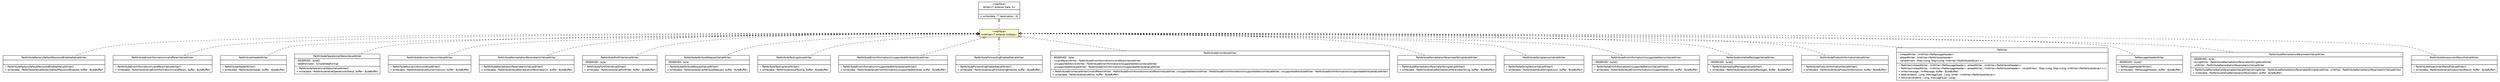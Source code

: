 #!/usr/local/bin/dot
#
# Class diagram 
# Generated by UMLGraph version R5_6 (http://www.umlgraph.org/)
#

digraph G {
	edge [fontname="Helvetica",fontsize=10,labelfontname="Helvetica",labelfontsize=10];
	node [fontname="Helvetica",fontsize=10,shape=plaintext];
	nodesep=0.25;
	ranksep=0.5;
	// de.hsbremen.tc.tnc.message.m.serialize.bytebuffer.ImWriter<T extends de.hsbremen.tc.tnc.message.m.ImData>
	c36494 [label=<<table title="de.hsbremen.tc.tnc.message.m.serialize.bytebuffer.ImWriter" border="0" cellborder="1" cellspacing="0" cellpadding="2" port="p" bgcolor="lemonChiffon" href="./ImWriter.html">
		<tr><td><table border="0" cellspacing="0" cellpadding="1">
<tr><td align="center" balign="center"> &#171;interface&#187; </td></tr>
<tr><td align="center" balign="center"> ImWriter&lt;T extends ImData&gt; </td></tr>
		</table></td></tr>
		</table>>, URL="./ImWriter.html", fontname="Helvetica", fontcolor="black", fontsize=10.0];
	// de.hsbremen.tc.tnc.message.Writer<T extends de.hsbremen.tc.tnc.message.Data, S>
	c36524 [label=<<table title="de.hsbremen.tc.tnc.message.Writer" border="0" cellborder="1" cellspacing="0" cellpadding="2" port="p" href="../../../Writer.html">
		<tr><td><table border="0" cellspacing="0" cellpadding="1">
<tr><td align="center" balign="center"> &#171;interface&#187; </td></tr>
<tr><td align="center" balign="center"> Writer&lt;T extends Data, S&gt; </td></tr>
		</table></td></tr>
		<tr><td><table border="0" cellspacing="0" cellpadding="1">
<tr><td align="left" balign="left">  </td></tr>
		</table></td></tr>
		<tr><td><table border="0" cellspacing="0" cellpadding="1">
<tr><td align="left" balign="left"> + write(data : T, destination : S) </td></tr>
		</table></td></tr>
		</table>>, URL="../../../Writer.html", fontname="Helvetica", fontcolor="black", fontsize=10.0];
	// org.ietf.nea.pa.serialize.writer.bytebuffer.PaAttributeFactoryDefaultPasswordEnabledValueWriter
	c36640 [label=<<table title="org.ietf.nea.pa.serialize.writer.bytebuffer.PaAttributeFactoryDefaultPasswordEnabledValueWriter" border="0" cellborder="1" cellspacing="0" cellpadding="2" port="p" href="../../../../../../../../org/ietf/nea/pa/serialize/writer/bytebuffer/PaAttributeFactoryDefaultPasswordEnabledValueWriter.html">
		<tr><td><table border="0" cellspacing="0" cellpadding="1">
<tr><td align="center" balign="center"> PaAttributeFactoryDefaultPasswordEnabledValueWriter </td></tr>
		</table></td></tr>
		<tr><td><table border="0" cellspacing="0" cellpadding="1">
<tr><td align="left" balign="left">  </td></tr>
		</table></td></tr>
		<tr><td><table border="0" cellspacing="0" cellpadding="1">
<tr><td align="left" balign="left"> ~ PaAttributeFactoryDefaultPasswordEnabledValueWriter() </td></tr>
<tr><td align="left" balign="left"> + write(data : PaAttributeValueFactoryDefaultPasswordEnabled, buffer : ByteBuffer) </td></tr>
		</table></td></tr>
		</table>>, URL="../../../../../../../../org/ietf/nea/pa/serialize/writer/bytebuffer/PaAttributeFactoryDefaultPasswordEnabledValueWriter.html", fontname="Helvetica", fontcolor="black", fontsize=10.0];
	// org.ietf.nea.pa.serialize.writer.bytebuffer.PaAttributeErrorInformationInvalidParamValueWriter
	c36641 [label=<<table title="org.ietf.nea.pa.serialize.writer.bytebuffer.PaAttributeErrorInformationInvalidParamValueWriter" border="0" cellborder="1" cellspacing="0" cellpadding="2" port="p" href="../../../../../../../../org/ietf/nea/pa/serialize/writer/bytebuffer/PaAttributeErrorInformationInvalidParamValueWriter.html">
		<tr><td><table border="0" cellspacing="0" cellpadding="1">
<tr><td align="center" balign="center"> PaAttributeErrorInformationInvalidParamValueWriter </td></tr>
		</table></td></tr>
		<tr><td><table border="0" cellspacing="0" cellpadding="1">
<tr><td align="left" balign="left">  </td></tr>
		</table></td></tr>
		<tr><td><table border="0" cellspacing="0" cellpadding="1">
<tr><td align="left" balign="left"> ~ PaAttributeErrorInformationInvalidParamValueWriter() </td></tr>
<tr><td align="left" balign="left"> + write(data : PaAttributeValueErrorInformationInvalidParam, buffer : ByteBuffer) </td></tr>
		</table></td></tr>
		</table>>, URL="../../../../../../../../org/ietf/nea/pa/serialize/writer/bytebuffer/PaAttributeErrorInformationInvalidParamValueWriter.html", fontname="Helvetica", fontcolor="black", fontsize=10.0];
	// org.ietf.nea.pa.serialize.writer.bytebuffer.PaAttributeHeaderWriter
	c36642 [label=<<table title="org.ietf.nea.pa.serialize.writer.bytebuffer.PaAttributeHeaderWriter" border="0" cellborder="1" cellspacing="0" cellpadding="2" port="p" href="../../../../../../../../org/ietf/nea/pa/serialize/writer/bytebuffer/PaAttributeHeaderWriter.html">
		<tr><td><table border="0" cellspacing="0" cellpadding="1">
<tr><td align="center" balign="center"> PaAttributeHeaderWriter </td></tr>
		</table></td></tr>
		<tr><td><table border="0" cellspacing="0" cellpadding="1">
<tr><td align="left" balign="left">  </td></tr>
		</table></td></tr>
		<tr><td><table border="0" cellspacing="0" cellpadding="1">
<tr><td align="left" balign="left"> ~ PaAttributeHeaderWriter() </td></tr>
<tr><td align="left" balign="left"> + write(data : PaAttributeHeader, buffer : ByteBuffer) </td></tr>
		</table></td></tr>
		</table>>, URL="../../../../../../../../org/ietf/nea/pa/serialize/writer/bytebuffer/PaAttributeHeaderWriter.html", fontname="Helvetica", fontcolor="black", fontsize=10.0];
	// org.ietf.nea.pa.serialize.writer.bytebuffer.PaAttributeOperationalStatusValueWriter
	c36643 [label=<<table title="org.ietf.nea.pa.serialize.writer.bytebuffer.PaAttributeOperationalStatusValueWriter" border="0" cellborder="1" cellspacing="0" cellpadding="2" port="p" href="../../../../../../../../org/ietf/nea/pa/serialize/writer/bytebuffer/PaAttributeOperationalStatusValueWriter.html">
		<tr><td><table border="0" cellspacing="0" cellpadding="1">
<tr><td align="center" balign="center"> PaAttributeOperationalStatusValueWriter </td></tr>
		</table></td></tr>
		<tr><td><table border="0" cellspacing="0" cellpadding="1">
<tr><td align="left" balign="left"> - RESERVED : byte[] </td></tr>
<tr><td align="left" balign="left"> - dateFormater : SimpleDateFormat </td></tr>
		</table></td></tr>
		<tr><td><table border="0" cellspacing="0" cellpadding="1">
<tr><td align="left" balign="left"> ~ PaAttributeOperationalStatusValueWriter() </td></tr>
<tr><td align="left" balign="left"> + write(data : PaAttributeValueOperationalStatus, buffer : ByteBuffer) </td></tr>
		</table></td></tr>
		</table>>, URL="../../../../../../../../org/ietf/nea/pa/serialize/writer/bytebuffer/PaAttributeOperationalStatusValueWriter.html", fontname="Helvetica", fontcolor="black", fontsize=10.0];
	// org.ietf.nea.pa.serialize.writer.bytebuffer.PaAttributeNumericVersionValueWriter
	c36644 [label=<<table title="org.ietf.nea.pa.serialize.writer.bytebuffer.PaAttributeNumericVersionValueWriter" border="0" cellborder="1" cellspacing="0" cellpadding="2" port="p" href="../../../../../../../../org/ietf/nea/pa/serialize/writer/bytebuffer/PaAttributeNumericVersionValueWriter.html">
		<tr><td><table border="0" cellspacing="0" cellpadding="1">
<tr><td align="center" balign="center"> PaAttributeNumericVersionValueWriter </td></tr>
		</table></td></tr>
		<tr><td><table border="0" cellspacing="0" cellpadding="1">
<tr><td align="left" balign="left">  </td></tr>
		</table></td></tr>
		<tr><td><table border="0" cellspacing="0" cellpadding="1">
<tr><td align="left" balign="left"> ~ PaAttributeNumericVersionValueWriter() </td></tr>
<tr><td align="left" balign="left"> + write(data : PaAttributeValueNumericVersion, buffer : ByteBuffer) </td></tr>
		</table></td></tr>
		</table>>, URL="../../../../../../../../org/ietf/nea/pa/serialize/writer/bytebuffer/PaAttributeNumericVersionValueWriter.html", fontname="Helvetica", fontcolor="black", fontsize=10.0];
	// org.ietf.nea.pa.serialize.writer.bytebuffer.PaAttributeRemediationParameterUriValueWriter
	c36645 [label=<<table title="org.ietf.nea.pa.serialize.writer.bytebuffer.PaAttributeRemediationParameterUriValueWriter" border="0" cellborder="1" cellspacing="0" cellpadding="2" port="p" href="../../../../../../../../org/ietf/nea/pa/serialize/writer/bytebuffer/PaAttributeRemediationParameterUriValueWriter.html">
		<tr><td><table border="0" cellspacing="0" cellpadding="1">
<tr><td align="center" balign="center"> PaAttributeRemediationParameterUriValueWriter </td></tr>
		</table></td></tr>
		<tr><td><table border="0" cellspacing="0" cellpadding="1">
<tr><td align="left" balign="left">  </td></tr>
		</table></td></tr>
		<tr><td><table border="0" cellspacing="0" cellpadding="1">
<tr><td align="left" balign="left"> ~ PaAttributeRemediationParameterUriValueWriter() </td></tr>
<tr><td align="left" balign="left"> + write(data : PaAttributeValueRemediationParameterUri, buffer : ByteBuffer) </td></tr>
		</table></td></tr>
		</table>>, URL="../../../../../../../../org/ietf/nea/pa/serialize/writer/bytebuffer/PaAttributeRemediationParameterUriValueWriter.html", fontname="Helvetica", fontcolor="black", fontsize=10.0];
	// org.ietf.nea.pa.serialize.writer.bytebuffer.PaAttributePortFilterValueWriter
	c36646 [label=<<table title="org.ietf.nea.pa.serialize.writer.bytebuffer.PaAttributePortFilterValueWriter" border="0" cellborder="1" cellspacing="0" cellpadding="2" port="p" href="../../../../../../../../org/ietf/nea/pa/serialize/writer/bytebuffer/PaAttributePortFilterValueWriter.html">
		<tr><td><table border="0" cellspacing="0" cellpadding="1">
<tr><td align="center" balign="center"> PaAttributePortFilterValueWriter </td></tr>
		</table></td></tr>
		<tr><td><table border="0" cellspacing="0" cellpadding="1">
<tr><td align="left" balign="left"> - RESERVED : byte </td></tr>
		</table></td></tr>
		<tr><td><table border="0" cellspacing="0" cellpadding="1">
<tr><td align="left" balign="left"> ~ PaAttributePortFilterValueWriter() </td></tr>
<tr><td align="left" balign="left"> + write(data : PaAttributeValuePortFilter, buffer : ByteBuffer) </td></tr>
		</table></td></tr>
		</table>>, URL="../../../../../../../../org/ietf/nea/pa/serialize/writer/bytebuffer/PaAttributePortFilterValueWriter.html", fontname="Helvetica", fontcolor="black", fontsize=10.0];
	// org.ietf.nea.pa.serialize.writer.bytebuffer.PaAttributeAttributeRequestValueWriter
	c36647 [label=<<table title="org.ietf.nea.pa.serialize.writer.bytebuffer.PaAttributeAttributeRequestValueWriter" border="0" cellborder="1" cellspacing="0" cellpadding="2" port="p" href="../../../../../../../../org/ietf/nea/pa/serialize/writer/bytebuffer/PaAttributeAttributeRequestValueWriter.html">
		<tr><td><table border="0" cellspacing="0" cellpadding="1">
<tr><td align="center" balign="center"> PaAttributeAttributeRequestValueWriter </td></tr>
		</table></td></tr>
		<tr><td><table border="0" cellspacing="0" cellpadding="1">
<tr><td align="left" balign="left"> - RESERVED : byte </td></tr>
		</table></td></tr>
		<tr><td><table border="0" cellspacing="0" cellpadding="1">
<tr><td align="left" balign="left"> ~ PaAttributeAttributeRequestValueWriter() </td></tr>
<tr><td align="left" balign="left"> + write(data : PaAttributeValueAttributeRequest, buffer : ByteBuffer) </td></tr>
		</table></td></tr>
		</table>>, URL="../../../../../../../../org/ietf/nea/pa/serialize/writer/bytebuffer/PaAttributeAttributeRequestValueWriter.html", fontname="Helvetica", fontcolor="black", fontsize=10.0];
	// org.ietf.nea.pa.serialize.writer.bytebuffer.PaAttributeTestingValueWriter
	c36648 [label=<<table title="org.ietf.nea.pa.serialize.writer.bytebuffer.PaAttributeTestingValueWriter" border="0" cellborder="1" cellspacing="0" cellpadding="2" port="p" href="../../../../../../../../org/ietf/nea/pa/serialize/writer/bytebuffer/PaAttributeTestingValueWriter.html">
		<tr><td><table border="0" cellspacing="0" cellpadding="1">
<tr><td align="center" balign="center"> PaAttributeTestingValueWriter </td></tr>
		</table></td></tr>
		<tr><td><table border="0" cellspacing="0" cellpadding="1">
<tr><td align="left" balign="left">  </td></tr>
		</table></td></tr>
		<tr><td><table border="0" cellspacing="0" cellpadding="1">
<tr><td align="left" balign="left"> ~ PaAttributeTestingValueWriter() </td></tr>
<tr><td align="left" balign="left"> + write(data : PaAttributeValueTesting, buffer : ByteBuffer) </td></tr>
		</table></td></tr>
		</table>>, URL="../../../../../../../../org/ietf/nea/pa/serialize/writer/bytebuffer/PaAttributeTestingValueWriter.html", fontname="Helvetica", fontcolor="black", fontsize=10.0];
	// org.ietf.nea.pa.serialize.writer.bytebuffer.PaAttributeErrorInformationUnsupportedAttributeValueWriter
	c36649 [label=<<table title="org.ietf.nea.pa.serialize.writer.bytebuffer.PaAttributeErrorInformationUnsupportedAttributeValueWriter" border="0" cellborder="1" cellspacing="0" cellpadding="2" port="p" href="../../../../../../../../org/ietf/nea/pa/serialize/writer/bytebuffer/PaAttributeErrorInformationUnsupportedAttributeValueWriter.html">
		<tr><td><table border="0" cellspacing="0" cellpadding="1">
<tr><td align="center" balign="center"> PaAttributeErrorInformationUnsupportedAttributeValueWriter </td></tr>
		</table></td></tr>
		<tr><td><table border="0" cellspacing="0" cellpadding="1">
<tr><td align="left" balign="left">  </td></tr>
		</table></td></tr>
		<tr><td><table border="0" cellspacing="0" cellpadding="1">
<tr><td align="left" balign="left"> ~ PaAttributeErrorInformationUnsupportedAttributeValueWriter() </td></tr>
<tr><td align="left" balign="left"> + write(data : PaAttributeValueErrorInformationUnsupportedAttribute, buffer : ByteBuffer) </td></tr>
		</table></td></tr>
		</table>>, URL="../../../../../../../../org/ietf/nea/pa/serialize/writer/bytebuffer/PaAttributeErrorInformationUnsupportedAttributeValueWriter.html", fontname="Helvetica", fontcolor="black", fontsize=10.0];
	// org.ietf.nea.pa.serialize.writer.bytebuffer.PaAttributeForwardingEnabledValueWriter
	c36650 [label=<<table title="org.ietf.nea.pa.serialize.writer.bytebuffer.PaAttributeForwardingEnabledValueWriter" border="0" cellborder="1" cellspacing="0" cellpadding="2" port="p" href="../../../../../../../../org/ietf/nea/pa/serialize/writer/bytebuffer/PaAttributeForwardingEnabledValueWriter.html">
		<tr><td><table border="0" cellspacing="0" cellpadding="1">
<tr><td align="center" balign="center"> PaAttributeForwardingEnabledValueWriter </td></tr>
		</table></td></tr>
		<tr><td><table border="0" cellspacing="0" cellpadding="1">
<tr><td align="left" balign="left">  </td></tr>
		</table></td></tr>
		<tr><td><table border="0" cellspacing="0" cellpadding="1">
<tr><td align="left" balign="left"> ~ PaAttributeForwardingEnabledValueWriter() </td></tr>
<tr><td align="left" balign="left"> + write(data : PaAttributeValueForwardingEnabled, buffer : ByteBuffer) </td></tr>
		</table></td></tr>
		</table>>, URL="../../../../../../../../org/ietf/nea/pa/serialize/writer/bytebuffer/PaAttributeForwardingEnabledValueWriter.html", fontname="Helvetica", fontcolor="black", fontsize=10.0];
	// org.ietf.nea.pa.serialize.writer.bytebuffer.PaAttributeErrorValueWriter
	c36651 [label=<<table title="org.ietf.nea.pa.serialize.writer.bytebuffer.PaAttributeErrorValueWriter" border="0" cellborder="1" cellspacing="0" cellpadding="2" port="p" href="../../../../../../../../org/ietf/nea/pa/serialize/writer/bytebuffer/PaAttributeErrorValueWriter.html">
		<tr><td><table border="0" cellspacing="0" cellpadding="1">
<tr><td align="center" balign="center"> PaAttributeErrorValueWriter </td></tr>
		</table></td></tr>
		<tr><td><table border="0" cellspacing="0" cellpadding="1">
<tr><td align="left" balign="left"> - RESERVED : byte </td></tr>
<tr><td align="left" balign="left"> - invalidParamWriter : PaAttributeErrorInformationInvalidParamValueWriter </td></tr>
<tr><td align="left" balign="left"> - unsupportedVersionWriter : PaAttributeErrorInformationUnsupportedVersionValueWriter </td></tr>
<tr><td align="left" balign="left"> - unsupportedAttributeWriter : PaAttributeErrorInformationUnsupportedAttributeValueWriter </td></tr>
		</table></td></tr>
		<tr><td><table border="0" cellspacing="0" cellpadding="1">
<tr><td align="left" balign="left"> ~ PaAttributeErrorValueWriter(invalidParamWriter : PaAttributeErrorInformationInvalidParamValueWriter, unsupportedVersionWriter : PaAttributeErrorInformationUnsupportedVersionValueWriter, unsupportedAttributeWriter : PaAttributeErrorInformationUnsupportedAttributeValueWriter) </td></tr>
<tr><td align="left" balign="left"> + write(data : PaAttributeValueError, buffer : ByteBuffer) </td></tr>
		</table></td></tr>
		</table>>, URL="../../../../../../../../org/ietf/nea/pa/serialize/writer/bytebuffer/PaAttributeErrorValueWriter.html", fontname="Helvetica", fontcolor="black", fontsize=10.0];
	// org.ietf.nea.pa.serialize.writer.bytebuffer.PaAttributeRemediationParameterStringValueWriter
	c36652 [label=<<table title="org.ietf.nea.pa.serialize.writer.bytebuffer.PaAttributeRemediationParameterStringValueWriter" border="0" cellborder="1" cellspacing="0" cellpadding="2" port="p" href="../../../../../../../../org/ietf/nea/pa/serialize/writer/bytebuffer/PaAttributeRemediationParameterStringValueWriter.html">
		<tr><td><table border="0" cellspacing="0" cellpadding="1">
<tr><td align="center" balign="center"> PaAttributeRemediationParameterStringValueWriter </td></tr>
		</table></td></tr>
		<tr><td><table border="0" cellspacing="0" cellpadding="1">
<tr><td align="left" balign="left">  </td></tr>
		</table></td></tr>
		<tr><td><table border="0" cellspacing="0" cellpadding="1">
<tr><td align="left" balign="left"> ~ PaAttributeRemediationParameterStringValueWriter() </td></tr>
<tr><td align="left" balign="left"> + write(data : PaAttributeValueRemediationParameterString, buffer : ByteBuffer) </td></tr>
		</table></td></tr>
		</table>>, URL="../../../../../../../../org/ietf/nea/pa/serialize/writer/bytebuffer/PaAttributeRemediationParameterStringValueWriter.html", fontname="Helvetica", fontcolor="black", fontsize=10.0];
	// org.ietf.nea.pa.serialize.writer.bytebuffer.PaAttributeStringVersionValueWriter
	c36653 [label=<<table title="org.ietf.nea.pa.serialize.writer.bytebuffer.PaAttributeStringVersionValueWriter" border="0" cellborder="1" cellspacing="0" cellpadding="2" port="p" href="../../../../../../../../org/ietf/nea/pa/serialize/writer/bytebuffer/PaAttributeStringVersionValueWriter.html">
		<tr><td><table border="0" cellspacing="0" cellpadding="1">
<tr><td align="center" balign="center"> PaAttributeStringVersionValueWriter </td></tr>
		</table></td></tr>
		<tr><td><table border="0" cellspacing="0" cellpadding="1">
<tr><td align="left" balign="left">  </td></tr>
		</table></td></tr>
		<tr><td><table border="0" cellspacing="0" cellpadding="1">
<tr><td align="left" balign="left"> ~ PaAttributeStringVersionValueWriter() </td></tr>
<tr><td align="left" balign="left"> + write(data : PaAttributeValueStringVersion, buffer : ByteBuffer) </td></tr>
		</table></td></tr>
		</table>>, URL="../../../../../../../../org/ietf/nea/pa/serialize/writer/bytebuffer/PaAttributeStringVersionValueWriter.html", fontname="Helvetica", fontcolor="black", fontsize=10.0];
	// org.ietf.nea.pa.serialize.writer.bytebuffer.PaAttributeErrorInformationUnsupportedVersionValueWriter
	c36654 [label=<<table title="org.ietf.nea.pa.serialize.writer.bytebuffer.PaAttributeErrorInformationUnsupportedVersionValueWriter" border="0" cellborder="1" cellspacing="0" cellpadding="2" port="p" href="../../../../../../../../org/ietf/nea/pa/serialize/writer/bytebuffer/PaAttributeErrorInformationUnsupportedVersionValueWriter.html">
		<tr><td><table border="0" cellspacing="0" cellpadding="1">
<tr><td align="center" balign="center"> PaAttributeErrorInformationUnsupportedVersionValueWriter </td></tr>
		</table></td></tr>
		<tr><td><table border="0" cellspacing="0" cellpadding="1">
<tr><td align="left" balign="left"> - RESERVED : byte[] </td></tr>
		</table></td></tr>
		<tr><td><table border="0" cellspacing="0" cellpadding="1">
<tr><td align="left" balign="left"> ~ PaAttributeErrorInformationUnsupportedVersionValueWriter() </td></tr>
<tr><td align="left" balign="left"> + write(data : PaAttributeValueErrorInformationUnsupportedVersion, buffer : ByteBuffer) </td></tr>
		</table></td></tr>
		</table>>, URL="../../../../../../../../org/ietf/nea/pa/serialize/writer/bytebuffer/PaAttributeErrorInformationUnsupportedVersionValueWriter.html", fontname="Helvetica", fontcolor="black", fontsize=10.0];
	// org.ietf.nea.pa.serialize.writer.bytebuffer.PaAttributeInstalledPackagesValueWriter
	c36656 [label=<<table title="org.ietf.nea.pa.serialize.writer.bytebuffer.PaAttributeInstalledPackagesValueWriter" border="0" cellborder="1" cellspacing="0" cellpadding="2" port="p" href="../../../../../../../../org/ietf/nea/pa/serialize/writer/bytebuffer/PaAttributeInstalledPackagesValueWriter.html">
		<tr><td><table border="0" cellspacing="0" cellpadding="1">
<tr><td align="center" balign="center"> PaAttributeInstalledPackagesValueWriter </td></tr>
		</table></td></tr>
		<tr><td><table border="0" cellspacing="0" cellpadding="1">
<tr><td align="left" balign="left"> - RESERVED : byte[] </td></tr>
		</table></td></tr>
		<tr><td><table border="0" cellspacing="0" cellpadding="1">
<tr><td align="left" balign="left"> ~ PaAttributeInstalledPackagesValueWriter() </td></tr>
<tr><td align="left" balign="left"> + write(data : PaAttributeValueInstalledPackages, buffer : ByteBuffer) </td></tr>
		</table></td></tr>
		</table>>, URL="../../../../../../../../org/ietf/nea/pa/serialize/writer/bytebuffer/PaAttributeInstalledPackagesValueWriter.html", fontname="Helvetica", fontcolor="black", fontsize=10.0];
	// org.ietf.nea.pa.serialize.writer.bytebuffer.PaAttributeProductInformationValueWriter
	c36657 [label=<<table title="org.ietf.nea.pa.serialize.writer.bytebuffer.PaAttributeProductInformationValueWriter" border="0" cellborder="1" cellspacing="0" cellpadding="2" port="p" href="../../../../../../../../org/ietf/nea/pa/serialize/writer/bytebuffer/PaAttributeProductInformationValueWriter.html">
		<tr><td><table border="0" cellspacing="0" cellpadding="1">
<tr><td align="center" balign="center"> PaAttributeProductInformationValueWriter </td></tr>
		</table></td></tr>
		<tr><td><table border="0" cellspacing="0" cellpadding="1">
<tr><td align="left" balign="left">  </td></tr>
		</table></td></tr>
		<tr><td><table border="0" cellspacing="0" cellpadding="1">
<tr><td align="left" balign="left"> ~ PaAttributeProductInformationValueWriter() </td></tr>
<tr><td align="left" balign="left"> + write(data : PaAttributeValueProductInformation, buffer : ByteBuffer) </td></tr>
		</table></td></tr>
		</table>>, URL="../../../../../../../../org/ietf/nea/pa/serialize/writer/bytebuffer/PaAttributeProductInformationValueWriter.html", fontname="Helvetica", fontcolor="black", fontsize=10.0];
	// org.ietf.nea.pa.serialize.writer.bytebuffer.PaWriter
	c36658 [label=<<table title="org.ietf.nea.pa.serialize.writer.bytebuffer.PaWriter" border="0" cellborder="1" cellspacing="0" cellpadding="2" port="p" href="../../../../../../../../org/ietf/nea/pa/serialize/writer/bytebuffer/PaWriter.html">
		<tr><td><table border="0" cellspacing="0" cellpadding="1">
<tr><td align="center" balign="center"> PaWriter </td></tr>
		</table></td></tr>
		<tr><td><table border="0" cellspacing="0" cellpadding="1">
<tr><td align="left" balign="left"> - mHeadWriter : ImWriter&lt;PaMessageHeader&gt; </td></tr>
<tr><td align="left" balign="left"> - aHeadWriter : ImWriter&lt;PaAttributeHeader&gt; </td></tr>
<tr><td align="left" balign="left"> - valueWriters : Map&lt;Long, Map&lt;Long, ImWriter&lt;PaAttributeValue&gt;&gt;&gt; </td></tr>
		</table></td></tr>
		<tr><td><table border="0" cellspacing="0" cellpadding="1">
<tr><td align="left" balign="left"> ~ PaWriter(mHeadWriter : ImWriter&lt;PaMessageHeader&gt;, aHeadWriter : ImWriter&lt;PaAttributeHeader&gt;) </td></tr>
<tr><td align="left" balign="left"> ~ PaWriter(mHeadWriter : ImWriter&lt;PaMessageHeader&gt;, aHeadWriter : ImWriter&lt;PaAttributeHeader&gt;, valueWriters : Map&lt;Long, Map&lt;Long, ImWriter&lt;PaAttributeValue&gt;&gt;&gt;) </td></tr>
<tr><td align="left" balign="left"> + write(message : ImMessage, buffer : ByteBuffer) </td></tr>
<tr><td align="left" balign="left"> + add(vendorId : Long, messageType : Long, writer : ImWriter&lt;PaAttributeValue&gt;) </td></tr>
<tr><td align="left" balign="left"> + remove(vendorId : Long, messageType : Long) </td></tr>
		</table></td></tr>
		</table>>, URL="../../../../../../../../org/ietf/nea/pa/serialize/writer/bytebuffer/PaWriter.html", fontname="Helvetica", fontcolor="black", fontsize=10.0];
	// org.ietf.nea.pa.serialize.writer.bytebuffer.PaMessageHeaderWriter
	c36659 [label=<<table title="org.ietf.nea.pa.serialize.writer.bytebuffer.PaMessageHeaderWriter" border="0" cellborder="1" cellspacing="0" cellpadding="2" port="p" href="../../../../../../../../org/ietf/nea/pa/serialize/writer/bytebuffer/PaMessageHeaderWriter.html">
		<tr><td><table border="0" cellspacing="0" cellpadding="1">
<tr><td align="center" balign="center"> PaMessageHeaderWriter </td></tr>
		</table></td></tr>
		<tr><td><table border="0" cellspacing="0" cellpadding="1">
<tr><td align="left" balign="left"> - RESERVED : byte[] </td></tr>
		</table></td></tr>
		<tr><td><table border="0" cellspacing="0" cellpadding="1">
<tr><td align="left" balign="left"> ~ PaMessageHeaderWriter() </td></tr>
<tr><td align="left" balign="left"> + write(data : PaMessageHeader, buffer : ByteBuffer) </td></tr>
		</table></td></tr>
		</table>>, URL="../../../../../../../../org/ietf/nea/pa/serialize/writer/bytebuffer/PaMessageHeaderWriter.html", fontname="Helvetica", fontcolor="black", fontsize=10.0];
	// org.ietf.nea.pa.serialize.writer.bytebuffer.PaAttributeRemediationParametersValueWriter
	c36660 [label=<<table title="org.ietf.nea.pa.serialize.writer.bytebuffer.PaAttributeRemediationParametersValueWriter" border="0" cellborder="1" cellspacing="0" cellpadding="2" port="p" href="../../../../../../../../org/ietf/nea/pa/serialize/writer/bytebuffer/PaAttributeRemediationParametersValueWriter.html">
		<tr><td><table border="0" cellspacing="0" cellpadding="1">
<tr><td align="center" balign="center"> PaAttributeRemediationParametersValueWriter </td></tr>
		</table></td></tr>
		<tr><td><table border="0" cellspacing="0" cellpadding="1">
<tr><td align="left" balign="left"> - RESERVED : byte </td></tr>
<tr><td align="left" balign="left"> - stringWriter : PaAttributeRemediationParameterStringValueWriter </td></tr>
<tr><td align="left" balign="left"> - uriWriter : PaAttributeRemediationParameterUriValueWriter </td></tr>
		</table></td></tr>
		<tr><td><table border="0" cellspacing="0" cellpadding="1">
<tr><td align="left" balign="left"> ~ PaAttributeRemediationParametersValueWriter(stringWriter : PaAttributeRemediationParameterStringValueWriter, uriWriter : PaAttributeRemediationParameterUriValueWriter) </td></tr>
<tr><td align="left" balign="left"> + write(data : PaAttributeValueRemediationParameters, buffer : ByteBuffer) </td></tr>
		</table></td></tr>
		</table>>, URL="../../../../../../../../org/ietf/nea/pa/serialize/writer/bytebuffer/PaAttributeRemediationParametersValueWriter.html", fontname="Helvetica", fontcolor="black", fontsize=10.0];
	// org.ietf.nea.pa.serialize.writer.bytebuffer.PaAttributeAssessmentResultValueWriter
	c36661 [label=<<table title="org.ietf.nea.pa.serialize.writer.bytebuffer.PaAttributeAssessmentResultValueWriter" border="0" cellborder="1" cellspacing="0" cellpadding="2" port="p" href="../../../../../../../../org/ietf/nea/pa/serialize/writer/bytebuffer/PaAttributeAssessmentResultValueWriter.html">
		<tr><td><table border="0" cellspacing="0" cellpadding="1">
<tr><td align="center" balign="center"> PaAttributeAssessmentResultValueWriter </td></tr>
		</table></td></tr>
		<tr><td><table border="0" cellspacing="0" cellpadding="1">
<tr><td align="left" balign="left">  </td></tr>
		</table></td></tr>
		<tr><td><table border="0" cellspacing="0" cellpadding="1">
<tr><td align="left" balign="left"> ~ PaAttributeAssessmentResultValueWriter() </td></tr>
<tr><td align="left" balign="left"> + write(data : PaAttributeValueAssessmentResult, buffer : ByteBuffer) </td></tr>
		</table></td></tr>
		</table>>, URL="../../../../../../../../org/ietf/nea/pa/serialize/writer/bytebuffer/PaAttributeAssessmentResultValueWriter.html", fontname="Helvetica", fontcolor="black", fontsize=10.0];
	//de.hsbremen.tc.tnc.message.m.serialize.bytebuffer.ImWriter<T extends de.hsbremen.tc.tnc.message.m.ImData> implements de.hsbremen.tc.tnc.message.Writer<T extends de.hsbremen.tc.tnc.message.Data, S>
	c36524:p -> c36494:p [dir=back,arrowtail=empty,style=dashed];
	//org.ietf.nea.pa.serialize.writer.bytebuffer.PaAttributeFactoryDefaultPasswordEnabledValueWriter implements de.hsbremen.tc.tnc.message.m.serialize.bytebuffer.ImWriter<T extends de.hsbremen.tc.tnc.message.m.ImData>
	c36494:p -> c36640:p [dir=back,arrowtail=empty,style=dashed];
	//org.ietf.nea.pa.serialize.writer.bytebuffer.PaAttributeErrorInformationInvalidParamValueWriter implements de.hsbremen.tc.tnc.message.m.serialize.bytebuffer.ImWriter<T extends de.hsbremen.tc.tnc.message.m.ImData>
	c36494:p -> c36641:p [dir=back,arrowtail=empty,style=dashed];
	//org.ietf.nea.pa.serialize.writer.bytebuffer.PaAttributeHeaderWriter implements de.hsbremen.tc.tnc.message.m.serialize.bytebuffer.ImWriter<T extends de.hsbremen.tc.tnc.message.m.ImData>
	c36494:p -> c36642:p [dir=back,arrowtail=empty,style=dashed];
	//org.ietf.nea.pa.serialize.writer.bytebuffer.PaAttributeOperationalStatusValueWriter implements de.hsbremen.tc.tnc.message.m.serialize.bytebuffer.ImWriter<T extends de.hsbremen.tc.tnc.message.m.ImData>
	c36494:p -> c36643:p [dir=back,arrowtail=empty,style=dashed];
	//org.ietf.nea.pa.serialize.writer.bytebuffer.PaAttributeNumericVersionValueWriter implements de.hsbremen.tc.tnc.message.m.serialize.bytebuffer.ImWriter<T extends de.hsbremen.tc.tnc.message.m.ImData>
	c36494:p -> c36644:p [dir=back,arrowtail=empty,style=dashed];
	//org.ietf.nea.pa.serialize.writer.bytebuffer.PaAttributeRemediationParameterUriValueWriter implements de.hsbremen.tc.tnc.message.m.serialize.bytebuffer.ImWriter<T extends de.hsbremen.tc.tnc.message.m.ImData>
	c36494:p -> c36645:p [dir=back,arrowtail=empty,style=dashed];
	//org.ietf.nea.pa.serialize.writer.bytebuffer.PaAttributePortFilterValueWriter implements de.hsbremen.tc.tnc.message.m.serialize.bytebuffer.ImWriter<T extends de.hsbremen.tc.tnc.message.m.ImData>
	c36494:p -> c36646:p [dir=back,arrowtail=empty,style=dashed];
	//org.ietf.nea.pa.serialize.writer.bytebuffer.PaAttributeAttributeRequestValueWriter implements de.hsbremen.tc.tnc.message.m.serialize.bytebuffer.ImWriter<T extends de.hsbremen.tc.tnc.message.m.ImData>
	c36494:p -> c36647:p [dir=back,arrowtail=empty,style=dashed];
	//org.ietf.nea.pa.serialize.writer.bytebuffer.PaAttributeTestingValueWriter implements de.hsbremen.tc.tnc.message.m.serialize.bytebuffer.ImWriter<T extends de.hsbremen.tc.tnc.message.m.ImData>
	c36494:p -> c36648:p [dir=back,arrowtail=empty,style=dashed];
	//org.ietf.nea.pa.serialize.writer.bytebuffer.PaAttributeErrorInformationUnsupportedAttributeValueWriter implements de.hsbremen.tc.tnc.message.m.serialize.bytebuffer.ImWriter<T extends de.hsbremen.tc.tnc.message.m.ImData>
	c36494:p -> c36649:p [dir=back,arrowtail=empty,style=dashed];
	//org.ietf.nea.pa.serialize.writer.bytebuffer.PaAttributeForwardingEnabledValueWriter implements de.hsbremen.tc.tnc.message.m.serialize.bytebuffer.ImWriter<T extends de.hsbremen.tc.tnc.message.m.ImData>
	c36494:p -> c36650:p [dir=back,arrowtail=empty,style=dashed];
	//org.ietf.nea.pa.serialize.writer.bytebuffer.PaAttributeErrorValueWriter implements de.hsbremen.tc.tnc.message.m.serialize.bytebuffer.ImWriter<T extends de.hsbremen.tc.tnc.message.m.ImData>
	c36494:p -> c36651:p [dir=back,arrowtail=empty,style=dashed];
	//org.ietf.nea.pa.serialize.writer.bytebuffer.PaAttributeRemediationParameterStringValueWriter implements de.hsbremen.tc.tnc.message.m.serialize.bytebuffer.ImWriter<T extends de.hsbremen.tc.tnc.message.m.ImData>
	c36494:p -> c36652:p [dir=back,arrowtail=empty,style=dashed];
	//org.ietf.nea.pa.serialize.writer.bytebuffer.PaAttributeStringVersionValueWriter implements de.hsbremen.tc.tnc.message.m.serialize.bytebuffer.ImWriter<T extends de.hsbremen.tc.tnc.message.m.ImData>
	c36494:p -> c36653:p [dir=back,arrowtail=empty,style=dashed];
	//org.ietf.nea.pa.serialize.writer.bytebuffer.PaAttributeErrorInformationUnsupportedVersionValueWriter implements de.hsbremen.tc.tnc.message.m.serialize.bytebuffer.ImWriter<T extends de.hsbremen.tc.tnc.message.m.ImData>
	c36494:p -> c36654:p [dir=back,arrowtail=empty,style=dashed];
	//org.ietf.nea.pa.serialize.writer.bytebuffer.PaAttributeInstalledPackagesValueWriter implements de.hsbremen.tc.tnc.message.m.serialize.bytebuffer.ImWriter<T extends de.hsbremen.tc.tnc.message.m.ImData>
	c36494:p -> c36656:p [dir=back,arrowtail=empty,style=dashed];
	//org.ietf.nea.pa.serialize.writer.bytebuffer.PaAttributeProductInformationValueWriter implements de.hsbremen.tc.tnc.message.m.serialize.bytebuffer.ImWriter<T extends de.hsbremen.tc.tnc.message.m.ImData>
	c36494:p -> c36657:p [dir=back,arrowtail=empty,style=dashed];
	//org.ietf.nea.pa.serialize.writer.bytebuffer.PaWriter implements de.hsbremen.tc.tnc.message.m.serialize.bytebuffer.ImWriter<T extends de.hsbremen.tc.tnc.message.m.ImData>
	c36494:p -> c36658:p [dir=back,arrowtail=empty,style=dashed];
	//org.ietf.nea.pa.serialize.writer.bytebuffer.PaMessageHeaderWriter implements de.hsbremen.tc.tnc.message.m.serialize.bytebuffer.ImWriter<T extends de.hsbremen.tc.tnc.message.m.ImData>
	c36494:p -> c36659:p [dir=back,arrowtail=empty,style=dashed];
	//org.ietf.nea.pa.serialize.writer.bytebuffer.PaAttributeRemediationParametersValueWriter implements de.hsbremen.tc.tnc.message.m.serialize.bytebuffer.ImWriter<T extends de.hsbremen.tc.tnc.message.m.ImData>
	c36494:p -> c36660:p [dir=back,arrowtail=empty,style=dashed];
	//org.ietf.nea.pa.serialize.writer.bytebuffer.PaAttributeAssessmentResultValueWriter implements de.hsbremen.tc.tnc.message.m.serialize.bytebuffer.ImWriter<T extends de.hsbremen.tc.tnc.message.m.ImData>
	c36494:p -> c36661:p [dir=back,arrowtail=empty,style=dashed];
}

